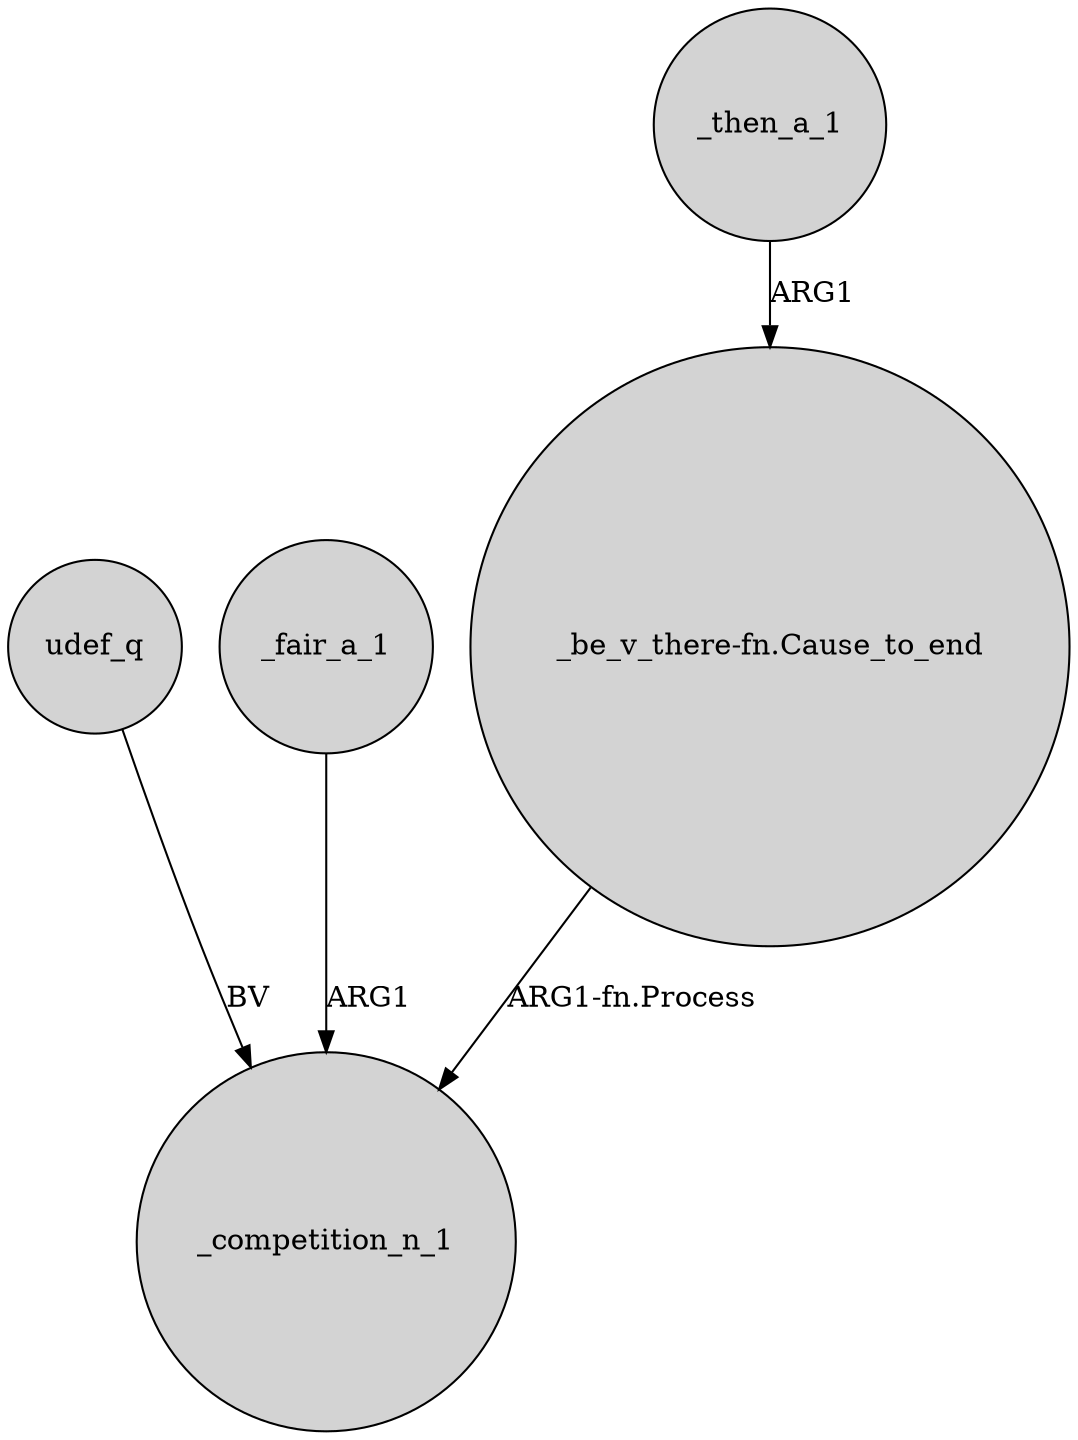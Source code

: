 digraph {
	node [shape=circle style=filled]
	"_be_v_there-fn.Cause_to_end" -> _competition_n_1 [label="ARG1-fn.Process"]
	udef_q -> _competition_n_1 [label=BV]
	_fair_a_1 -> _competition_n_1 [label=ARG1]
	_then_a_1 -> "_be_v_there-fn.Cause_to_end" [label=ARG1]
}
